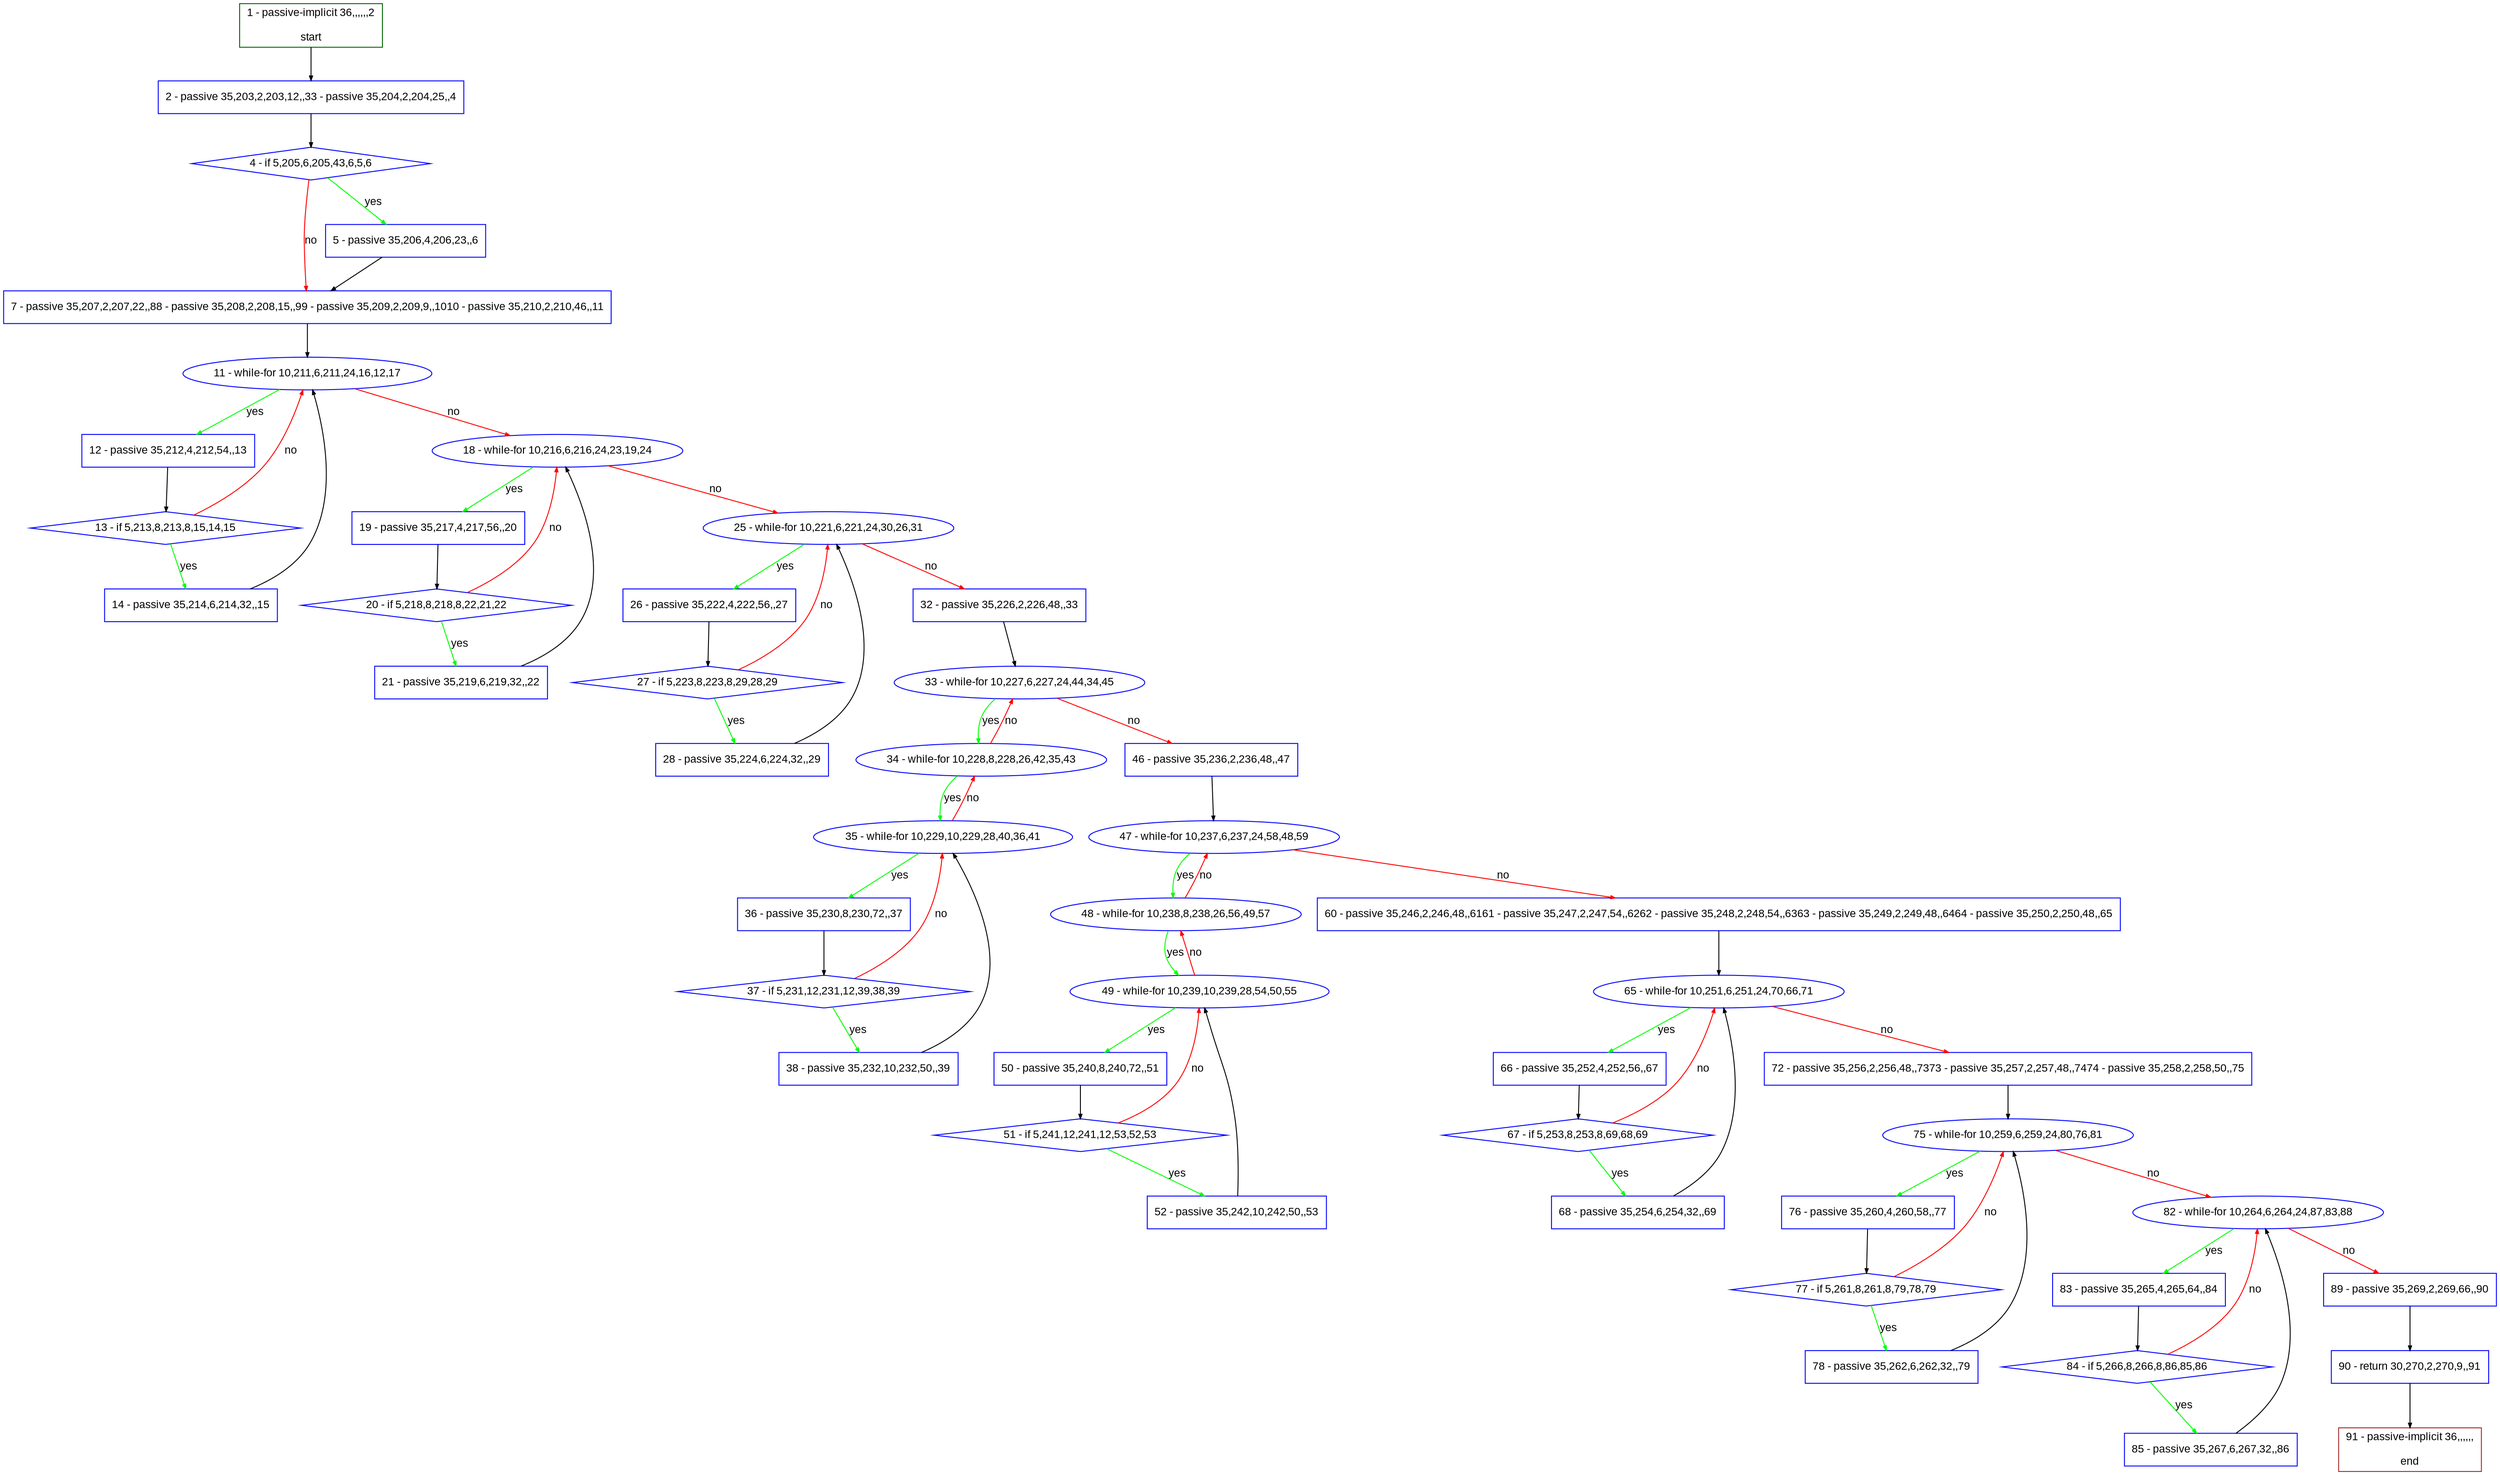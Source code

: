 digraph "" {
  graph [pack="true", label="", fontsize="12", packmode="clust", fontname="Arial", fillcolor="#FFFFCC", bgcolor="white", style="rounded,filled", compound="true"];
  node [node_initialized="no", label="", color="grey", fontsize="12", fillcolor="white", fontname="Arial", style="filled", shape="rectangle", compound="true", fixedsize="false"];
  edge [fontcolor="black", arrowhead="normal", arrowtail="none", arrowsize="0.5", ltail="", label="", color="black", fontsize="12", lhead="", fontname="Arial", dir="forward", compound="true"];
  __N1 [label="2 - passive 35,203,2,203,12,,33 - passive 35,204,2,204,25,,4", color="#0000ff", fillcolor="#ffffff", style="filled", shape="box"];
  __N2 [label="1 - passive-implicit 36,,,,,,2\n\nstart", color="#006400", fillcolor="#ffffff", style="filled", shape="box"];
  __N3 [label="4 - if 5,205,6,205,43,6,5,6", color="#0000ff", fillcolor="#ffffff", style="filled", shape="diamond"];
  __N4 [label="5 - passive 35,206,4,206,23,,6", color="#0000ff", fillcolor="#ffffff", style="filled", shape="box"];
  __N5 [label="7 - passive 35,207,2,207,22,,88 - passive 35,208,2,208,15,,99 - passive 35,209,2,209,9,,1010 - passive 35,210,2,210,46,,11", color="#0000ff", fillcolor="#ffffff", style="filled", shape="box"];
  __N6 [label="11 - while-for 10,211,6,211,24,16,12,17", color="#0000ff", fillcolor="#ffffff", style="filled", shape="oval"];
  __N7 [label="12 - passive 35,212,4,212,54,,13", color="#0000ff", fillcolor="#ffffff", style="filled", shape="box"];
  __N8 [label="18 - while-for 10,216,6,216,24,23,19,24", color="#0000ff", fillcolor="#ffffff", style="filled", shape="oval"];
  __N9 [label="13 - if 5,213,8,213,8,15,14,15", color="#0000ff", fillcolor="#ffffff", style="filled", shape="diamond"];
  __N10 [label="14 - passive 35,214,6,214,32,,15", color="#0000ff", fillcolor="#ffffff", style="filled", shape="box"];
  __N11 [label="19 - passive 35,217,4,217,56,,20", color="#0000ff", fillcolor="#ffffff", style="filled", shape="box"];
  __N12 [label="25 - while-for 10,221,6,221,24,30,26,31", color="#0000ff", fillcolor="#ffffff", style="filled", shape="oval"];
  __N13 [label="20 - if 5,218,8,218,8,22,21,22", color="#0000ff", fillcolor="#ffffff", style="filled", shape="diamond"];
  __N14 [label="21 - passive 35,219,6,219,32,,22", color="#0000ff", fillcolor="#ffffff", style="filled", shape="box"];
  __N15 [label="26 - passive 35,222,4,222,56,,27", color="#0000ff", fillcolor="#ffffff", style="filled", shape="box"];
  __N16 [label="32 - passive 35,226,2,226,48,,33", color="#0000ff", fillcolor="#ffffff", style="filled", shape="box"];
  __N17 [label="27 - if 5,223,8,223,8,29,28,29", color="#0000ff", fillcolor="#ffffff", style="filled", shape="diamond"];
  __N18 [label="28 - passive 35,224,6,224,32,,29", color="#0000ff", fillcolor="#ffffff", style="filled", shape="box"];
  __N19 [label="33 - while-for 10,227,6,227,24,44,34,45", color="#0000ff", fillcolor="#ffffff", style="filled", shape="oval"];
  __N20 [label="34 - while-for 10,228,8,228,26,42,35,43", color="#0000ff", fillcolor="#ffffff", style="filled", shape="oval"];
  __N21 [label="46 - passive 35,236,2,236,48,,47", color="#0000ff", fillcolor="#ffffff", style="filled", shape="box"];
  __N22 [label="35 - while-for 10,229,10,229,28,40,36,41", color="#0000ff", fillcolor="#ffffff", style="filled", shape="oval"];
  __N23 [label="36 - passive 35,230,8,230,72,,37", color="#0000ff", fillcolor="#ffffff", style="filled", shape="box"];
  __N24 [label="37 - if 5,231,12,231,12,39,38,39", color="#0000ff", fillcolor="#ffffff", style="filled", shape="diamond"];
  __N25 [label="38 - passive 35,232,10,232,50,,39", color="#0000ff", fillcolor="#ffffff", style="filled", shape="box"];
  __N26 [label="47 - while-for 10,237,6,237,24,58,48,59", color="#0000ff", fillcolor="#ffffff", style="filled", shape="oval"];
  __N27 [label="48 - while-for 10,238,8,238,26,56,49,57", color="#0000ff", fillcolor="#ffffff", style="filled", shape="oval"];
  __N28 [label="60 - passive 35,246,2,246,48,,6161 - passive 35,247,2,247,54,,6262 - passive 35,248,2,248,54,,6363 - passive 35,249,2,249,48,,6464 - passive 35,250,2,250,48,,65", color="#0000ff", fillcolor="#ffffff", style="filled", shape="box"];
  __N29 [label="49 - while-for 10,239,10,239,28,54,50,55", color="#0000ff", fillcolor="#ffffff", style="filled", shape="oval"];
  __N30 [label="50 - passive 35,240,8,240,72,,51", color="#0000ff", fillcolor="#ffffff", style="filled", shape="box"];
  __N31 [label="51 - if 5,241,12,241,12,53,52,53", color="#0000ff", fillcolor="#ffffff", style="filled", shape="diamond"];
  __N32 [label="52 - passive 35,242,10,242,50,,53", color="#0000ff", fillcolor="#ffffff", style="filled", shape="box"];
  __N33 [label="65 - while-for 10,251,6,251,24,70,66,71", color="#0000ff", fillcolor="#ffffff", style="filled", shape="oval"];
  __N34 [label="66 - passive 35,252,4,252,56,,67", color="#0000ff", fillcolor="#ffffff", style="filled", shape="box"];
  __N35 [label="72 - passive 35,256,2,256,48,,7373 - passive 35,257,2,257,48,,7474 - passive 35,258,2,258,50,,75", color="#0000ff", fillcolor="#ffffff", style="filled", shape="box"];
  __N36 [label="67 - if 5,253,8,253,8,69,68,69", color="#0000ff", fillcolor="#ffffff", style="filled", shape="diamond"];
  __N37 [label="68 - passive 35,254,6,254,32,,69", color="#0000ff", fillcolor="#ffffff", style="filled", shape="box"];
  __N38 [label="75 - while-for 10,259,6,259,24,80,76,81", color="#0000ff", fillcolor="#ffffff", style="filled", shape="oval"];
  __N39 [label="76 - passive 35,260,4,260,58,,77", color="#0000ff", fillcolor="#ffffff", style="filled", shape="box"];
  __N40 [label="82 - while-for 10,264,6,264,24,87,83,88", color="#0000ff", fillcolor="#ffffff", style="filled", shape="oval"];
  __N41 [label="77 - if 5,261,8,261,8,79,78,79", color="#0000ff", fillcolor="#ffffff", style="filled", shape="diamond"];
  __N42 [label="78 - passive 35,262,6,262,32,,79", color="#0000ff", fillcolor="#ffffff", style="filled", shape="box"];
  __N43 [label="83 - passive 35,265,4,265,64,,84", color="#0000ff", fillcolor="#ffffff", style="filled", shape="box"];
  __N44 [label="89 - passive 35,269,2,269,66,,90", color="#0000ff", fillcolor="#ffffff", style="filled", shape="box"];
  __N45 [label="84 - if 5,266,8,266,8,86,85,86", color="#0000ff", fillcolor="#ffffff", style="filled", shape="diamond"];
  __N46 [label="85 - passive 35,267,6,267,32,,86", color="#0000ff", fillcolor="#ffffff", style="filled", shape="box"];
  __N47 [label="90 - return 30,270,2,270,9,,91", color="#0000ff", fillcolor="#ffffff", style="filled", shape="box"];
  __N48 [label="91 - passive-implicit 36,,,,,,\n\nend", color="#a52a2a", fillcolor="#ffffff", style="filled", shape="box"];
  __N2 -> __N1 [arrowhead="normal", arrowtail="none", color="#000000", label="", dir="forward"];
  __N1 -> __N3 [arrowhead="normal", arrowtail="none", color="#000000", label="", dir="forward"];
  __N3 -> __N4 [arrowhead="normal", arrowtail="none", color="#00ff00", label="yes", dir="forward"];
  __N3 -> __N5 [arrowhead="normal", arrowtail="none", color="#ff0000", label="no", dir="forward"];
  __N4 -> __N5 [arrowhead="normal", arrowtail="none", color="#000000", label="", dir="forward"];
  __N5 -> __N6 [arrowhead="normal", arrowtail="none", color="#000000", label="", dir="forward"];
  __N6 -> __N7 [arrowhead="normal", arrowtail="none", color="#00ff00", label="yes", dir="forward"];
  __N6 -> __N8 [arrowhead="normal", arrowtail="none", color="#ff0000", label="no", dir="forward"];
  __N7 -> __N9 [arrowhead="normal", arrowtail="none", color="#000000", label="", dir="forward"];
  __N9 -> __N6 [arrowhead="normal", arrowtail="none", color="#ff0000", label="no", dir="forward"];
  __N9 -> __N10 [arrowhead="normal", arrowtail="none", color="#00ff00", label="yes", dir="forward"];
  __N10 -> __N6 [arrowhead="normal", arrowtail="none", color="#000000", label="", dir="forward"];
  __N8 -> __N11 [arrowhead="normal", arrowtail="none", color="#00ff00", label="yes", dir="forward"];
  __N8 -> __N12 [arrowhead="normal", arrowtail="none", color="#ff0000", label="no", dir="forward"];
  __N11 -> __N13 [arrowhead="normal", arrowtail="none", color="#000000", label="", dir="forward"];
  __N13 -> __N8 [arrowhead="normal", arrowtail="none", color="#ff0000", label="no", dir="forward"];
  __N13 -> __N14 [arrowhead="normal", arrowtail="none", color="#00ff00", label="yes", dir="forward"];
  __N14 -> __N8 [arrowhead="normal", arrowtail="none", color="#000000", label="", dir="forward"];
  __N12 -> __N15 [arrowhead="normal", arrowtail="none", color="#00ff00", label="yes", dir="forward"];
  __N12 -> __N16 [arrowhead="normal", arrowtail="none", color="#ff0000", label="no", dir="forward"];
  __N15 -> __N17 [arrowhead="normal", arrowtail="none", color="#000000", label="", dir="forward"];
  __N17 -> __N12 [arrowhead="normal", arrowtail="none", color="#ff0000", label="no", dir="forward"];
  __N17 -> __N18 [arrowhead="normal", arrowtail="none", color="#00ff00", label="yes", dir="forward"];
  __N18 -> __N12 [arrowhead="normal", arrowtail="none", color="#000000", label="", dir="forward"];
  __N16 -> __N19 [arrowhead="normal", arrowtail="none", color="#000000", label="", dir="forward"];
  __N19 -> __N20 [arrowhead="normal", arrowtail="none", color="#00ff00", label="yes", dir="forward"];
  __N20 -> __N19 [arrowhead="normal", arrowtail="none", color="#ff0000", label="no", dir="forward"];
  __N19 -> __N21 [arrowhead="normal", arrowtail="none", color="#ff0000", label="no", dir="forward"];
  __N20 -> __N22 [arrowhead="normal", arrowtail="none", color="#00ff00", label="yes", dir="forward"];
  __N22 -> __N20 [arrowhead="normal", arrowtail="none", color="#ff0000", label="no", dir="forward"];
  __N22 -> __N23 [arrowhead="normal", arrowtail="none", color="#00ff00", label="yes", dir="forward"];
  __N23 -> __N24 [arrowhead="normal", arrowtail="none", color="#000000", label="", dir="forward"];
  __N24 -> __N22 [arrowhead="normal", arrowtail="none", color="#ff0000", label="no", dir="forward"];
  __N24 -> __N25 [arrowhead="normal", arrowtail="none", color="#00ff00", label="yes", dir="forward"];
  __N25 -> __N22 [arrowhead="normal", arrowtail="none", color="#000000", label="", dir="forward"];
  __N21 -> __N26 [arrowhead="normal", arrowtail="none", color="#000000", label="", dir="forward"];
  __N26 -> __N27 [arrowhead="normal", arrowtail="none", color="#00ff00", label="yes", dir="forward"];
  __N27 -> __N26 [arrowhead="normal", arrowtail="none", color="#ff0000", label="no", dir="forward"];
  __N26 -> __N28 [arrowhead="normal", arrowtail="none", color="#ff0000", label="no", dir="forward"];
  __N27 -> __N29 [arrowhead="normal", arrowtail="none", color="#00ff00", label="yes", dir="forward"];
  __N29 -> __N27 [arrowhead="normal", arrowtail="none", color="#ff0000", label="no", dir="forward"];
  __N29 -> __N30 [arrowhead="normal", arrowtail="none", color="#00ff00", label="yes", dir="forward"];
  __N30 -> __N31 [arrowhead="normal", arrowtail="none", color="#000000", label="", dir="forward"];
  __N31 -> __N29 [arrowhead="normal", arrowtail="none", color="#ff0000", label="no", dir="forward"];
  __N31 -> __N32 [arrowhead="normal", arrowtail="none", color="#00ff00", label="yes", dir="forward"];
  __N32 -> __N29 [arrowhead="normal", arrowtail="none", color="#000000", label="", dir="forward"];
  __N28 -> __N33 [arrowhead="normal", arrowtail="none", color="#000000", label="", dir="forward"];
  __N33 -> __N34 [arrowhead="normal", arrowtail="none", color="#00ff00", label="yes", dir="forward"];
  __N33 -> __N35 [arrowhead="normal", arrowtail="none", color="#ff0000", label="no", dir="forward"];
  __N34 -> __N36 [arrowhead="normal", arrowtail="none", color="#000000", label="", dir="forward"];
  __N36 -> __N33 [arrowhead="normal", arrowtail="none", color="#ff0000", label="no", dir="forward"];
  __N36 -> __N37 [arrowhead="normal", arrowtail="none", color="#00ff00", label="yes", dir="forward"];
  __N37 -> __N33 [arrowhead="normal", arrowtail="none", color="#000000", label="", dir="forward"];
  __N35 -> __N38 [arrowhead="normal", arrowtail="none", color="#000000", label="", dir="forward"];
  __N38 -> __N39 [arrowhead="normal", arrowtail="none", color="#00ff00", label="yes", dir="forward"];
  __N38 -> __N40 [arrowhead="normal", arrowtail="none", color="#ff0000", label="no", dir="forward"];
  __N39 -> __N41 [arrowhead="normal", arrowtail="none", color="#000000", label="", dir="forward"];
  __N41 -> __N38 [arrowhead="normal", arrowtail="none", color="#ff0000", label="no", dir="forward"];
  __N41 -> __N42 [arrowhead="normal", arrowtail="none", color="#00ff00", label="yes", dir="forward"];
  __N42 -> __N38 [arrowhead="normal", arrowtail="none", color="#000000", label="", dir="forward"];
  __N40 -> __N43 [arrowhead="normal", arrowtail="none", color="#00ff00", label="yes", dir="forward"];
  __N40 -> __N44 [arrowhead="normal", arrowtail="none", color="#ff0000", label="no", dir="forward"];
  __N43 -> __N45 [arrowhead="normal", arrowtail="none", color="#000000", label="", dir="forward"];
  __N45 -> __N40 [arrowhead="normal", arrowtail="none", color="#ff0000", label="no", dir="forward"];
  __N45 -> __N46 [arrowhead="normal", arrowtail="none", color="#00ff00", label="yes", dir="forward"];
  __N46 -> __N40 [arrowhead="normal", arrowtail="none", color="#000000", label="", dir="forward"];
  __N44 -> __N47 [arrowhead="normal", arrowtail="none", color="#000000", label="", dir="forward"];
  __N47 -> __N48 [arrowhead="normal", arrowtail="none", color="#000000", label="", dir="forward"];
}
